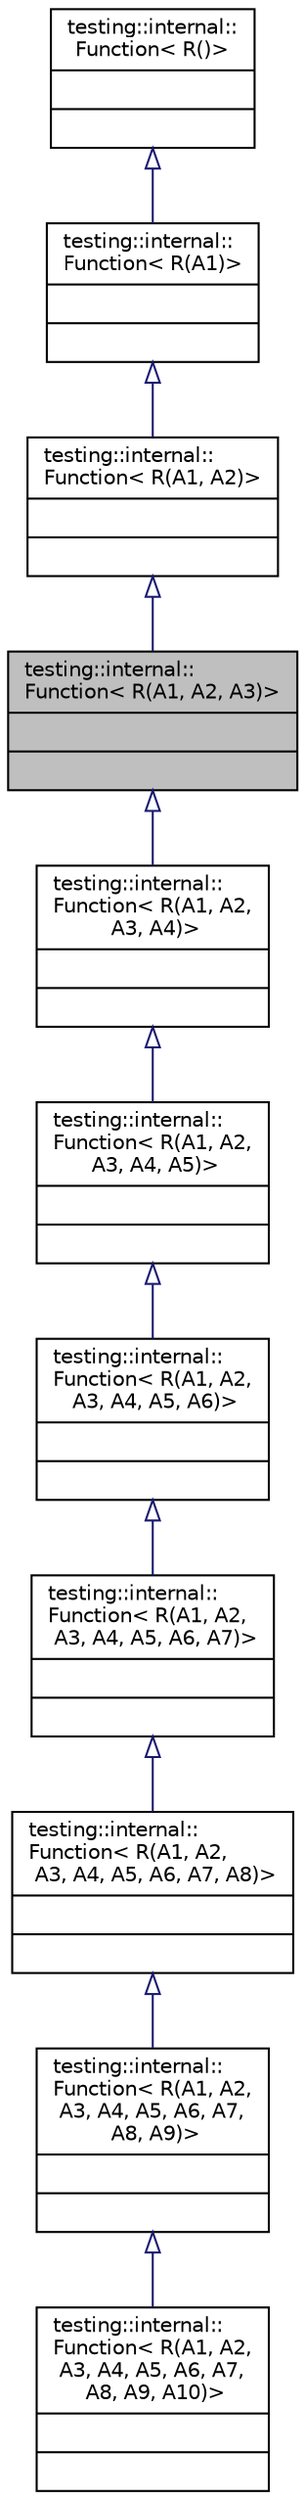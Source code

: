 digraph "testing::internal::Function&lt; R(A1, A2, A3)&gt;"
{
  edge [fontname="Helvetica",fontsize="10",labelfontname="Helvetica",labelfontsize="10"];
  node [fontname="Helvetica",fontsize="10",shape=record];
  Node0 [label="{testing::internal::\lFunction\< R(A1, A2, A3)\>\n||}",height=0.2,width=0.4,color="black", fillcolor="grey75", style="filled", fontcolor="black"];
  Node1 -> Node0 [dir="back",color="midnightblue",fontsize="10",style="solid",arrowtail="onormal",fontname="Helvetica"];
  Node1 [label="{testing::internal::\lFunction\< R(A1, A2)\>\n||}",height=0.2,width=0.4,color="black", fillcolor="white", style="filled",URL="$de/dfa/structtesting_1_1internal_1_1_function_3_01_r_07_a1_00_01_a2_08_4.html"];
  Node2 -> Node1 [dir="back",color="midnightblue",fontsize="10",style="solid",arrowtail="onormal",fontname="Helvetica"];
  Node2 [label="{testing::internal::\lFunction\< R(A1)\>\n||}",height=0.2,width=0.4,color="black", fillcolor="white", style="filled",URL="$d7/d89/structtesting_1_1internal_1_1_function_3_01_r_07_a1_08_4.html"];
  Node3 -> Node2 [dir="back",color="midnightblue",fontsize="10",style="solid",arrowtail="onormal",fontname="Helvetica"];
  Node3 [label="{testing::internal::\lFunction\< R()\>\n||}",height=0.2,width=0.4,color="black", fillcolor="white", style="filled",URL="$d5/ddb/structtesting_1_1internal_1_1_function_3_01_r_07_08_4.html"];
  Node0 -> Node4 [dir="back",color="midnightblue",fontsize="10",style="solid",arrowtail="onormal",fontname="Helvetica"];
  Node4 [label="{testing::internal::\lFunction\< R(A1, A2,\l A3, A4)\>\n||}",height=0.2,width=0.4,color="black", fillcolor="white", style="filled",URL="$d2/df8/structtesting_1_1internal_1_1_function_3_01_r_07_a1_00_01_a2_00_01_a3_00_01_a4_08_4.html"];
  Node4 -> Node5 [dir="back",color="midnightblue",fontsize="10",style="solid",arrowtail="onormal",fontname="Helvetica"];
  Node5 [label="{testing::internal::\lFunction\< R(A1, A2,\l A3, A4, A5)\>\n||}",height=0.2,width=0.4,color="black", fillcolor="white", style="filled",URL="$d6/d09/structtesting_1_1internal_1_1_function_3_01_r_07_a1_00_01_a2_00_01_a3_00_01_a4_00_01_a5_08_4.html"];
  Node5 -> Node6 [dir="back",color="midnightblue",fontsize="10",style="solid",arrowtail="onormal",fontname="Helvetica"];
  Node6 [label="{testing::internal::\lFunction\< R(A1, A2,\l A3, A4, A5, A6)\>\n||}",height=0.2,width=0.4,color="black", fillcolor="white", style="filled",URL="$d9/d0b/structtesting_1_1internal_1_1_function_3_01_r_07_a1_00_01_a2_00_01_a3_00_01_a4_00_01_a5_00_01_a6_08_4.html"];
  Node6 -> Node7 [dir="back",color="midnightblue",fontsize="10",style="solid",arrowtail="onormal",fontname="Helvetica"];
  Node7 [label="{testing::internal::\lFunction\< R(A1, A2,\l A3, A4, A5, A6, A7)\>\n||}",height=0.2,width=0.4,color="black", fillcolor="white", style="filled",URL="$d9/dd2/structtesting_1_1internal_1_1_function_3_01_r_07_a1_00_01_a2_00_01_a3_00_01_a4_00_01_a5_00_01_a6_00_01_a7_08_4.html"];
  Node7 -> Node8 [dir="back",color="midnightblue",fontsize="10",style="solid",arrowtail="onormal",fontname="Helvetica"];
  Node8 [label="{testing::internal::\lFunction\< R(A1, A2,\l A3, A4, A5, A6, A7, A8)\>\n||}",height=0.2,width=0.4,color="black", fillcolor="white", style="filled",URL="$da/db1/structtesting_1_1internal_1_1_function_3_01_r_07_a1_00_01_a2_00_01_a3_00_01_a4_00_01_a5_00_01_a6_00_01_a7_00_01_a8_08_4.html"];
  Node8 -> Node9 [dir="back",color="midnightblue",fontsize="10",style="solid",arrowtail="onormal",fontname="Helvetica"];
  Node9 [label="{testing::internal::\lFunction\< R(A1, A2,\l A3, A4, A5, A6, A7,\l A8, A9)\>\n||}",height=0.2,width=0.4,color="black", fillcolor="white", style="filled",URL="$d1/dd1/structtesting_1_1internal_1_1_function_3_01_r_07_a1_00_01_a2_00_01_a3_00_01_a4_00_01_a5_00_01_a6dfab3ccde80824a59fc4efd5336a27c1.html"];
  Node9 -> Node10 [dir="back",color="midnightblue",fontsize="10",style="solid",arrowtail="onormal",fontname="Helvetica"];
  Node10 [label="{testing::internal::\lFunction\< R(A1, A2,\l A3, A4, A5, A6, A7,\l A8, A9, A10)\>\n||}",height=0.2,width=0.4,color="black", fillcolor="white", style="filled",URL="$d3/d83/structtesting_1_1internal_1_1_function_3_01_r_07_a1_00_01_a2_00_01_a3_00_01_a4_00_01_a5_00_01_a6f6ff91550f0557b7708e490e5002cd35.html"];
}
